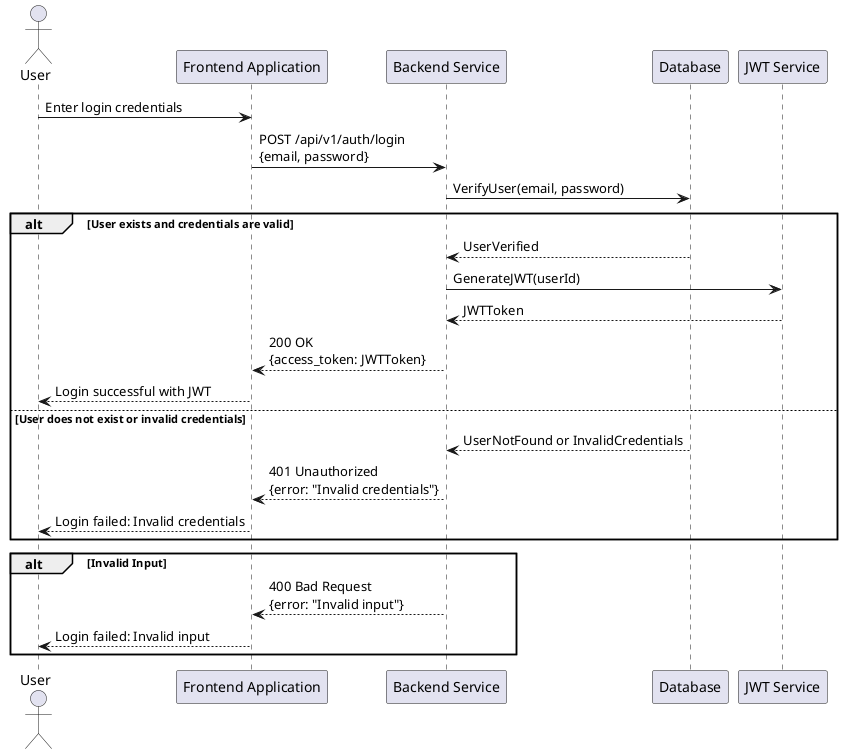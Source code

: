 @startuml
actor User
participant "Frontend Application" as Frontend
participant "Backend Service" as Backend
participant "Database" as DB
participant "JWT Service" as JWT

User -> Frontend: Enter login credentials
Frontend -> Backend: POST /api/v1/auth/login\n{email, password}
Backend -> DB: VerifyUser(email, password)

alt User exists and credentials are valid
    DB --> Backend: UserVerified
    Backend -> JWT: GenerateJWT(userId)
    JWT --> Backend: JWTToken
    Backend --> Frontend: 200 OK\n{access_token: JWTToken}
    Frontend --> User: Login successful with JWT

else User does not exist or invalid credentials
    DB --> Backend: UserNotFound or InvalidCredentials
    Backend --> Frontend: 401 Unauthorized\n{error: "Invalid credentials"}
    Frontend --> User: Login failed: Invalid credentials
end

alt Invalid Input
    Backend --> Frontend: 400 Bad Request\n{error: "Invalid input"}
    Frontend --> User: Login failed: Invalid input
end
@enduml
